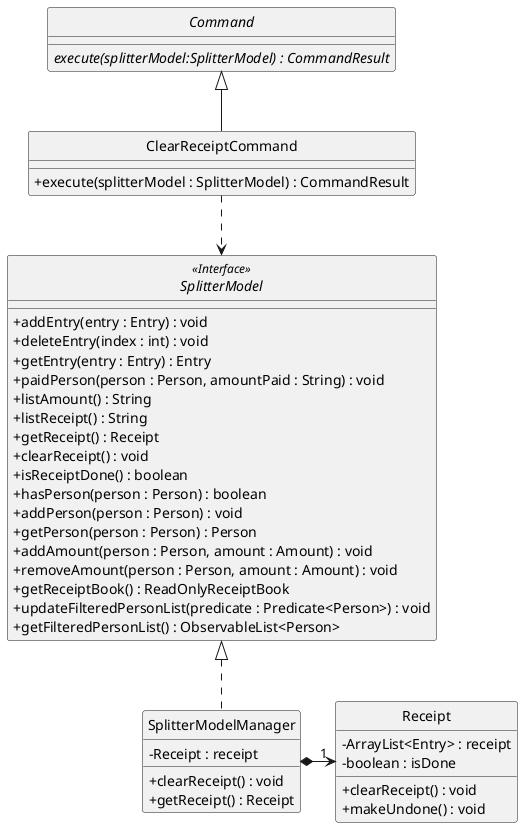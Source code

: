 @startuml
/' @author @ailanthustng'/

skinparam backgroundColor #ffffff
skinparam classAttributeIconSize 0
hide circle


abstract class Command {
    {abstract} execute(splitterModel:SplitterModel) : CommandResult
}

class ClearReceiptCommand extends Command {
    /' Fields '/

    /' Methods '/
    + execute(splitterModel : SplitterModel) : CommandResult
}

interface SplitterModel <<Interface>> {
    + addEntry(entry : Entry) : void
    + deleteEntry(index : int) : void
    + getEntry(entry : Entry) : Entry
    + paidPerson(person : Person, amountPaid : String) : void
    + listAmount() : String
    + listReceipt() : String
    + getReceipt() : Receipt
    + clearReceipt() : void
    + isReceiptDone() : boolean
    + hasPerson(person : Person) : boolean
    + addPerson(person : Person) : void
    + getPerson(person : Person) : Person
    + addAmount(person : Person, amount : Amount) : void
    + removeAmount(person : Person, amount : Amount) : void
    + getReceiptBook() : ReadOnlyReceiptBook
    + updateFilteredPersonList(predicate : Predicate<Person>) : void
    + getFilteredPersonList() : ObservableList<Person>
}

class SplitterModelManager implements SplitterModel {
    /' Fields '/
    - Receipt : receipt

    /' Methods '/
    + clearReceipt() : void
    + getReceipt() : Receipt
}

class Receipt {
    /' Fields '/
    - ArrayList<Entry> : receipt
    - boolean : isDone

    /' Methods '/
    + clearReceipt() : void
    + makeUndone() : void
}


ClearReceiptCommand ..> SplitterModel
SplitterModelManager *-right->"1" Receipt


@enduml
